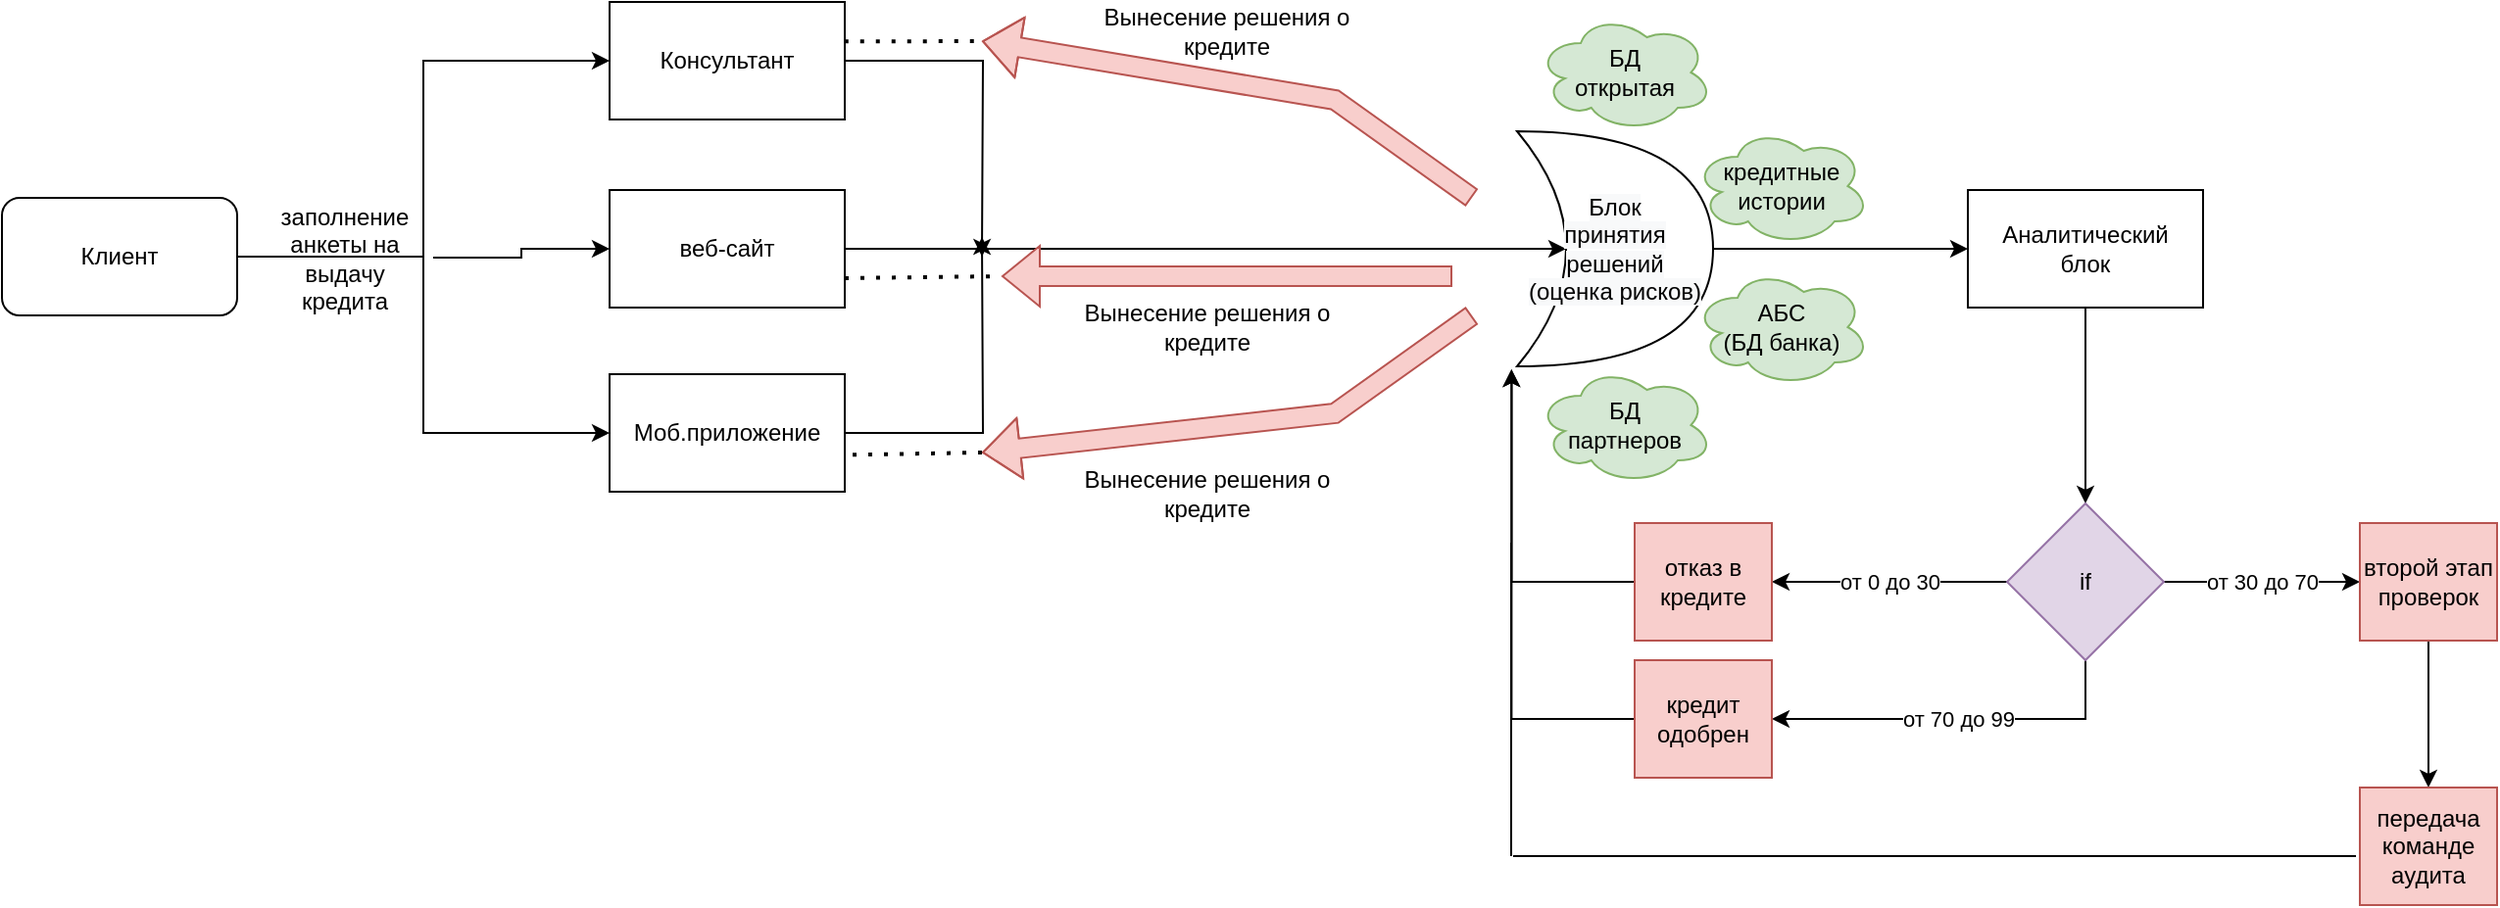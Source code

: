 <mxfile version="17.4.0" type="github">
  <diagram id="w8wMxSOZeVoBIhoKNRna" name="Page-1">
    <mxGraphModel dx="938" dy="555" grid="1" gridSize="10" guides="1" tooltips="1" connect="1" arrows="1" fold="1" page="1" pageScale="1" pageWidth="827" pageHeight="1169" math="0" shadow="0">
      <root>
        <mxCell id="0" />
        <mxCell id="1" parent="0" />
        <mxCell id="-B9TX82A77Tj9RPWwkxX-5" style="edgeStyle=orthogonalEdgeStyle;rounded=0;orthogonalLoop=1;jettySize=auto;html=1;exitX=1;exitY=0.5;exitDx=0;exitDy=0;entryX=0;entryY=0.5;entryDx=0;entryDy=0;" edge="1" parent="1" source="-B9TX82A77Tj9RPWwkxX-1" target="-B9TX82A77Tj9RPWwkxX-2">
          <mxGeometry relative="1" as="geometry" />
        </mxCell>
        <mxCell id="-B9TX82A77Tj9RPWwkxX-6" style="edgeStyle=orthogonalEdgeStyle;rounded=0;orthogonalLoop=1;jettySize=auto;html=1;exitX=1;exitY=0.5;exitDx=0;exitDy=0;entryX=0;entryY=0.5;entryDx=0;entryDy=0;startArrow=none;" edge="1" parent="1" source="-B9TX82A77Tj9RPWwkxX-10" target="-B9TX82A77Tj9RPWwkxX-3">
          <mxGeometry relative="1" as="geometry" />
        </mxCell>
        <mxCell id="-B9TX82A77Tj9RPWwkxX-8" style="edgeStyle=orthogonalEdgeStyle;rounded=0;orthogonalLoop=1;jettySize=auto;html=1;exitX=1;exitY=0.5;exitDx=0;exitDy=0;entryX=0;entryY=0.5;entryDx=0;entryDy=0;" edge="1" parent="1" source="-B9TX82A77Tj9RPWwkxX-1" target="-B9TX82A77Tj9RPWwkxX-4">
          <mxGeometry relative="1" as="geometry" />
        </mxCell>
        <mxCell id="-B9TX82A77Tj9RPWwkxX-1" value="Клиент" style="rounded=1;whiteSpace=wrap;html=1;" vertex="1" parent="1">
          <mxGeometry x="10" y="260" width="120" height="60" as="geometry" />
        </mxCell>
        <mxCell id="-B9TX82A77Tj9RPWwkxX-26" style="edgeStyle=orthogonalEdgeStyle;rounded=0;orthogonalLoop=1;jettySize=auto;html=1;exitX=1;exitY=0.5;exitDx=0;exitDy=0;" edge="1" parent="1" source="-B9TX82A77Tj9RPWwkxX-2">
          <mxGeometry relative="1" as="geometry">
            <mxPoint x="510" y="290" as="targetPoint" />
          </mxGeometry>
        </mxCell>
        <mxCell id="-B9TX82A77Tj9RPWwkxX-2" value="Консультант" style="rounded=0;whiteSpace=wrap;html=1;" vertex="1" parent="1">
          <mxGeometry x="320" y="160" width="120" height="60" as="geometry" />
        </mxCell>
        <mxCell id="-B9TX82A77Tj9RPWwkxX-56" style="edgeStyle=orthogonalEdgeStyle;rounded=0;orthogonalLoop=1;jettySize=auto;html=1;exitX=1;exitY=0.5;exitDx=0;exitDy=0;entryX=0.25;entryY=0.5;entryDx=0;entryDy=0;entryPerimeter=0;" edge="1" parent="1" source="-B9TX82A77Tj9RPWwkxX-3" target="-B9TX82A77Tj9RPWwkxX-23">
          <mxGeometry relative="1" as="geometry" />
        </mxCell>
        <mxCell id="-B9TX82A77Tj9RPWwkxX-3" value="веб-сайт" style="rounded=0;whiteSpace=wrap;html=1;" vertex="1" parent="1">
          <mxGeometry x="320" y="256" width="120" height="60" as="geometry" />
        </mxCell>
        <mxCell id="-B9TX82A77Tj9RPWwkxX-25" style="edgeStyle=orthogonalEdgeStyle;rounded=0;orthogonalLoop=1;jettySize=auto;html=1;exitX=1;exitY=0.5;exitDx=0;exitDy=0;" edge="1" parent="1" source="-B9TX82A77Tj9RPWwkxX-4">
          <mxGeometry relative="1" as="geometry">
            <mxPoint x="510" y="280" as="targetPoint" />
          </mxGeometry>
        </mxCell>
        <mxCell id="-B9TX82A77Tj9RPWwkxX-4" value="Моб.приложение" style="rounded=0;whiteSpace=wrap;html=1;" vertex="1" parent="1">
          <mxGeometry x="320" y="350" width="120" height="60" as="geometry" />
        </mxCell>
        <mxCell id="-B9TX82A77Tj9RPWwkxX-10" value="заполнение анкеты на выдачу кредита" style="text;html=1;strokeColor=none;fillColor=none;align=center;verticalAlign=middle;whiteSpace=wrap;rounded=0;" vertex="1" parent="1">
          <mxGeometry x="140" y="218" width="90" height="145" as="geometry" />
        </mxCell>
        <mxCell id="-B9TX82A77Tj9RPWwkxX-11" value="" style="edgeStyle=orthogonalEdgeStyle;rounded=0;orthogonalLoop=1;jettySize=auto;html=1;exitX=1;exitY=0.5;exitDx=0;exitDy=0;entryX=0;entryY=0.5;entryDx=0;entryDy=0;endArrow=none;" edge="1" parent="1" source="-B9TX82A77Tj9RPWwkxX-1" target="-B9TX82A77Tj9RPWwkxX-10">
          <mxGeometry relative="1" as="geometry">
            <mxPoint x="130" y="290" as="sourcePoint" />
            <mxPoint x="320" y="290" as="targetPoint" />
          </mxGeometry>
        </mxCell>
        <mxCell id="-B9TX82A77Tj9RPWwkxX-17" value="АБС &lt;br&gt;(БД банка)" style="ellipse;shape=cloud;whiteSpace=wrap;html=1;fillColor=#d5e8d4;strokeColor=#82b366;" vertex="1" parent="1">
          <mxGeometry x="873" y="296" width="90" height="60" as="geometry" />
        </mxCell>
        <mxCell id="-B9TX82A77Tj9RPWwkxX-18" value="кредитные&lt;br&gt;истории" style="ellipse;shape=cloud;whiteSpace=wrap;html=1;fillColor=#d5e8d4;strokeColor=#82b366;" vertex="1" parent="1">
          <mxGeometry x="873" y="224" width="90" height="60" as="geometry" />
        </mxCell>
        <mxCell id="-B9TX82A77Tj9RPWwkxX-19" value="БД &lt;br&gt;партнеров" style="ellipse;shape=cloud;whiteSpace=wrap;html=1;fillColor=#d5e8d4;strokeColor=#82b366;" vertex="1" parent="1">
          <mxGeometry x="793" y="346" width="90" height="60" as="geometry" />
        </mxCell>
        <mxCell id="-B9TX82A77Tj9RPWwkxX-20" value="БД&lt;br&gt;открытая" style="ellipse;shape=cloud;whiteSpace=wrap;html=1;fillColor=#d5e8d4;strokeColor=#82b366;" vertex="1" parent="1">
          <mxGeometry x="793" y="166" width="90" height="60" as="geometry" />
        </mxCell>
        <mxCell id="-B9TX82A77Tj9RPWwkxX-28" style="edgeStyle=orthogonalEdgeStyle;rounded=0;orthogonalLoop=1;jettySize=auto;html=1;exitX=1;exitY=0.5;exitDx=0;exitDy=0;exitPerimeter=0;entryX=0;entryY=0.5;entryDx=0;entryDy=0;" edge="1" parent="1" source="-B9TX82A77Tj9RPWwkxX-23" target="-B9TX82A77Tj9RPWwkxX-27">
          <mxGeometry relative="1" as="geometry">
            <mxPoint x="1003" y="286.172" as="targetPoint" />
          </mxGeometry>
        </mxCell>
        <mxCell id="-B9TX82A77Tj9RPWwkxX-23" value="&lt;span style=&quot;color: rgb(0 , 0 , 0) ; font-family: &amp;#34;helvetica&amp;#34; ; font-size: 12px ; font-style: normal ; font-weight: 400 ; letter-spacing: normal ; text-align: center ; text-indent: 0px ; text-transform: none ; word-spacing: 0px ; background-color: rgb(248 , 249 , 250) ; display: inline ; float: none&quot;&gt;Блок&lt;br&gt;принятия решений &lt;br&gt;(оценка рисков)&lt;/span&gt;" style="shape=xor;whiteSpace=wrap;html=1;" vertex="1" parent="1">
          <mxGeometry x="783" y="226" width="100" height="120" as="geometry" />
        </mxCell>
        <mxCell id="-B9TX82A77Tj9RPWwkxX-42" style="edgeStyle=orthogonalEdgeStyle;rounded=0;orthogonalLoop=1;jettySize=auto;html=1;exitX=0.5;exitY=1;exitDx=0;exitDy=0;" edge="1" parent="1" source="-B9TX82A77Tj9RPWwkxX-27" target="-B9TX82A77Tj9RPWwkxX-31">
          <mxGeometry relative="1" as="geometry" />
        </mxCell>
        <mxCell id="-B9TX82A77Tj9RPWwkxX-27" value="Аналитический&lt;br&gt;блок" style="rounded=0;whiteSpace=wrap;html=1;" vertex="1" parent="1">
          <mxGeometry x="1013" y="256" width="120" height="60" as="geometry" />
        </mxCell>
        <mxCell id="-B9TX82A77Tj9RPWwkxX-36" value="от 0 до 30" style="edgeStyle=orthogonalEdgeStyle;rounded=0;orthogonalLoop=1;jettySize=auto;html=1;exitX=0;exitY=0.5;exitDx=0;exitDy=0;" edge="1" parent="1" source="-B9TX82A77Tj9RPWwkxX-31" target="-B9TX82A77Tj9RPWwkxX-32">
          <mxGeometry relative="1" as="geometry" />
        </mxCell>
        <mxCell id="-B9TX82A77Tj9RPWwkxX-38" value="от 70 до 99" style="edgeStyle=orthogonalEdgeStyle;rounded=0;orthogonalLoop=1;jettySize=auto;html=1;exitX=0.5;exitY=1;exitDx=0;exitDy=0;" edge="1" parent="1" source="-B9TX82A77Tj9RPWwkxX-31" target="-B9TX82A77Tj9RPWwkxX-33">
          <mxGeometry relative="1" as="geometry" />
        </mxCell>
        <mxCell id="-B9TX82A77Tj9RPWwkxX-39" value="от 30 до 70" style="edgeStyle=orthogonalEdgeStyle;rounded=0;orthogonalLoop=1;jettySize=auto;html=1;exitX=1;exitY=0.5;exitDx=0;exitDy=0;" edge="1" parent="1" source="-B9TX82A77Tj9RPWwkxX-31" target="-B9TX82A77Tj9RPWwkxX-34">
          <mxGeometry relative="1" as="geometry">
            <mxPoint x="1163" y="406" as="sourcePoint" />
            <Array as="points">
              <mxPoint x="1183" y="456" />
              <mxPoint x="1183" y="456" />
            </Array>
          </mxGeometry>
        </mxCell>
        <mxCell id="-B9TX82A77Tj9RPWwkxX-31" value="if" style="rhombus;whiteSpace=wrap;html=1;fillColor=#e1d5e7;strokeColor=#9673a6;" vertex="1" parent="1">
          <mxGeometry x="1033" y="416" width="80" height="80" as="geometry" />
        </mxCell>
        <mxCell id="-B9TX82A77Tj9RPWwkxX-44" style="edgeStyle=orthogonalEdgeStyle;rounded=0;orthogonalLoop=1;jettySize=auto;html=1;exitX=0;exitY=0.5;exitDx=0;exitDy=0;entryX=-0.028;entryY=1.013;entryDx=0;entryDy=0;entryPerimeter=0;" edge="1" parent="1" source="-B9TX82A77Tj9RPWwkxX-32" target="-B9TX82A77Tj9RPWwkxX-23">
          <mxGeometry relative="1" as="geometry" />
        </mxCell>
        <mxCell id="-B9TX82A77Tj9RPWwkxX-32" value="отказ в кредите" style="rounded=0;whiteSpace=wrap;html=1;fillColor=#f8cecc;strokeColor=#b85450;" vertex="1" parent="1">
          <mxGeometry x="843" y="426" width="70" height="60" as="geometry" />
        </mxCell>
        <mxCell id="-B9TX82A77Tj9RPWwkxX-43" style="edgeStyle=orthogonalEdgeStyle;rounded=0;orthogonalLoop=1;jettySize=auto;html=1;exitX=0;exitY=0.5;exitDx=0;exitDy=0;entryX=-0.028;entryY=1.013;entryDx=0;entryDy=0;entryPerimeter=0;" edge="1" parent="1" source="-B9TX82A77Tj9RPWwkxX-33" target="-B9TX82A77Tj9RPWwkxX-23">
          <mxGeometry relative="1" as="geometry" />
        </mxCell>
        <mxCell id="-B9TX82A77Tj9RPWwkxX-33" value="кредит одобрен" style="rounded=0;whiteSpace=wrap;html=1;fillColor=#f8cecc;strokeColor=#b85450;" vertex="1" parent="1">
          <mxGeometry x="843" y="496" width="70" height="60" as="geometry" />
        </mxCell>
        <mxCell id="-B9TX82A77Tj9RPWwkxX-46" style="edgeStyle=orthogonalEdgeStyle;rounded=0;orthogonalLoop=1;jettySize=auto;html=1;entryX=0.5;entryY=0;entryDx=0;entryDy=0;" edge="1" parent="1" source="-B9TX82A77Tj9RPWwkxX-34" target="-B9TX82A77Tj9RPWwkxX-45">
          <mxGeometry relative="1" as="geometry" />
        </mxCell>
        <mxCell id="-B9TX82A77Tj9RPWwkxX-34" value="второй этап проверок" style="rounded=0;whiteSpace=wrap;html=1;fillColor=#f8cecc;strokeColor=#b85450;" vertex="1" parent="1">
          <mxGeometry x="1213" y="426" width="70" height="60" as="geometry" />
        </mxCell>
        <mxCell id="-B9TX82A77Tj9RPWwkxX-45" value="передача команде аудита" style="rounded=0;whiteSpace=wrap;html=1;fillColor=#f8cecc;strokeColor=#b85450;" vertex="1" parent="1">
          <mxGeometry x="1213" y="561" width="70" height="60" as="geometry" />
        </mxCell>
        <mxCell id="-B9TX82A77Tj9RPWwkxX-47" value="" style="endArrow=none;html=1;rounded=0;entryX=0;entryY=0.5;entryDx=0;entryDy=0;" edge="1" parent="1">
          <mxGeometry width="50" height="50" relative="1" as="geometry">
            <mxPoint x="781" y="596" as="sourcePoint" />
            <mxPoint x="1211" y="596" as="targetPoint" />
          </mxGeometry>
        </mxCell>
        <mxCell id="-B9TX82A77Tj9RPWwkxX-48" value="" style="endArrow=none;html=1;rounded=0;" edge="1" parent="1">
          <mxGeometry width="50" height="50" relative="1" as="geometry">
            <mxPoint x="780" y="436" as="sourcePoint" />
            <mxPoint x="780" y="596" as="targetPoint" />
          </mxGeometry>
        </mxCell>
        <mxCell id="-B9TX82A77Tj9RPWwkxX-57" value="" style="shape=flexArrow;endArrow=classic;html=1;rounded=0;fillColor=#f8cecc;strokeColor=#b85450;" edge="1" parent="1">
          <mxGeometry width="50" height="50" relative="1" as="geometry">
            <mxPoint x="760" y="320" as="sourcePoint" />
            <mxPoint x="510" y="390" as="targetPoint" />
            <Array as="points">
              <mxPoint x="690" y="370" />
            </Array>
          </mxGeometry>
        </mxCell>
        <mxCell id="-B9TX82A77Tj9RPWwkxX-58" value="" style="shape=flexArrow;endArrow=classic;html=1;rounded=0;fillColor=#f8cecc;strokeColor=#b85450;" edge="1" parent="1">
          <mxGeometry width="50" height="50" relative="1" as="geometry">
            <mxPoint x="750" y="300" as="sourcePoint" />
            <mxPoint x="520" y="300" as="targetPoint" />
          </mxGeometry>
        </mxCell>
        <mxCell id="-B9TX82A77Tj9RPWwkxX-59" value="" style="shape=flexArrow;endArrow=classic;html=1;rounded=0;fillColor=#f8cecc;strokeColor=#b85450;" edge="1" parent="1">
          <mxGeometry width="50" height="50" relative="1" as="geometry">
            <mxPoint x="760" y="260" as="sourcePoint" />
            <mxPoint x="510" y="180" as="targetPoint" />
            <Array as="points">
              <mxPoint x="690" y="210" />
            </Array>
          </mxGeometry>
        </mxCell>
        <mxCell id="-B9TX82A77Tj9RPWwkxX-60" value="Вынесение решения о кредите" style="text;html=1;strokeColor=none;fillColor=none;align=center;verticalAlign=middle;whiteSpace=wrap;rounded=0;" vertex="1" parent="1">
          <mxGeometry x="570" y="160" width="130" height="30" as="geometry" />
        </mxCell>
        <mxCell id="-B9TX82A77Tj9RPWwkxX-61" value="Вынесение решения о кредите" style="text;html=1;strokeColor=none;fillColor=none;align=center;verticalAlign=middle;whiteSpace=wrap;rounded=0;" vertex="1" parent="1">
          <mxGeometry x="560" y="311" width="130" height="30" as="geometry" />
        </mxCell>
        <mxCell id="-B9TX82A77Tj9RPWwkxX-62" value="Вынесение решения о кредите" style="text;html=1;strokeColor=none;fillColor=none;align=center;verticalAlign=middle;whiteSpace=wrap;rounded=0;" vertex="1" parent="1">
          <mxGeometry x="560" y="396" width="130" height="30" as="geometry" />
        </mxCell>
        <mxCell id="-B9TX82A77Tj9RPWwkxX-63" value="" style="endArrow=none;dashed=1;html=1;dashPattern=1 3;strokeWidth=2;rounded=0;entryX=0.999;entryY=0.687;entryDx=0;entryDy=0;entryPerimeter=0;" edge="1" parent="1" target="-B9TX82A77Tj9RPWwkxX-4">
          <mxGeometry width="50" height="50" relative="1" as="geometry">
            <mxPoint x="510" y="390" as="sourcePoint" />
            <mxPoint x="670" y="380" as="targetPoint" />
          </mxGeometry>
        </mxCell>
        <mxCell id="-B9TX82A77Tj9RPWwkxX-64" value="" style="endArrow=none;dashed=1;html=1;dashPattern=1 3;strokeWidth=2;rounded=0;exitX=1;exitY=0.75;exitDx=0;exitDy=0;" edge="1" parent="1" source="-B9TX82A77Tj9RPWwkxX-3">
          <mxGeometry width="50" height="50" relative="1" as="geometry">
            <mxPoint x="620" y="430" as="sourcePoint" />
            <mxPoint x="520" y="300" as="targetPoint" />
          </mxGeometry>
        </mxCell>
        <mxCell id="-B9TX82A77Tj9RPWwkxX-65" value="" style="endArrow=none;dashed=1;html=1;dashPattern=1 3;strokeWidth=2;rounded=0;exitX=0.999;exitY=0.336;exitDx=0;exitDy=0;exitPerimeter=0;" edge="1" parent="1" source="-B9TX82A77Tj9RPWwkxX-2">
          <mxGeometry width="50" height="50" relative="1" as="geometry">
            <mxPoint x="620" y="430" as="sourcePoint" />
            <mxPoint x="510" y="180" as="targetPoint" />
          </mxGeometry>
        </mxCell>
      </root>
    </mxGraphModel>
  </diagram>
</mxfile>
